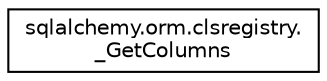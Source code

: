 digraph "Graphical Class Hierarchy"
{
 // LATEX_PDF_SIZE
  edge [fontname="Helvetica",fontsize="10",labelfontname="Helvetica",labelfontsize="10"];
  node [fontname="Helvetica",fontsize="10",shape=record];
  rankdir="LR";
  Node0 [label="sqlalchemy.orm.clsregistry.\l_GetColumns",height=0.2,width=0.4,color="black", fillcolor="white", style="filled",URL="$classsqlalchemy_1_1orm_1_1clsregistry_1_1__GetColumns.html",tooltip=" "];
}
